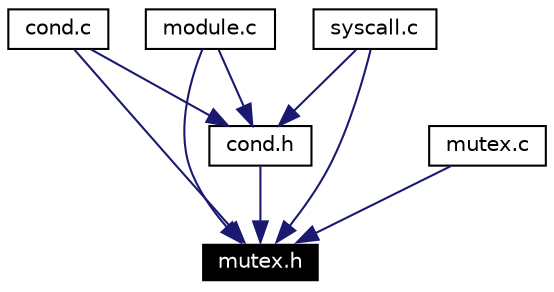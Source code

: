 digraph G
{
  edge [fontname="Helvetica",fontsize=10,labelfontname="Helvetica",labelfontsize=10];
  node [fontname="Helvetica",fontsize=10,shape=record];
  Node1 [label="mutex.h",height=0.2,width=0.4,color="white", fillcolor="black", style="filled" fontcolor="white"];
  Node2 -> Node1 [color="midnightblue",fontsize=10,style="solid",fontname="Helvetica"];
  Node2 [label="cond.c",height=0.2,width=0.4,color="black",URL="$cond_8c.html"];
  Node3 -> Node1 [color="midnightblue",fontsize=10,style="solid",fontname="Helvetica"];
  Node3 [label="cond.h",height=0.2,width=0.4,color="black",URL="$cond_8h.html"];
  Node2 -> Node3 [color="midnightblue",fontsize=10,style="solid",fontname="Helvetica"];
  Node4 -> Node3 [color="midnightblue",fontsize=10,style="solid",fontname="Helvetica"];
  Node4 [label="module.c",height=0.2,width=0.4,color="black",URL="$skins_2rtai_2module_8c.html"];
  Node5 -> Node3 [color="midnightblue",fontsize=10,style="solid",fontname="Helvetica"];
  Node5 [label="syscall.c",height=0.2,width=0.4,color="black",URL="$syscall_8c.html"];
  Node4 -> Node1 [color="midnightblue",fontsize=10,style="solid",fontname="Helvetica"];
  Node6 -> Node1 [color="midnightblue",fontsize=10,style="solid",fontname="Helvetica"];
  Node6 [label="mutex.c",height=0.2,width=0.4,color="black",URL="$mutex_8c.html"];
  Node5 -> Node1 [color="midnightblue",fontsize=10,style="solid",fontname="Helvetica"];
}
